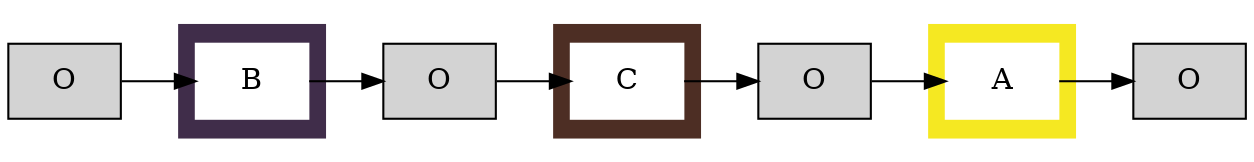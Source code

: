 digraph G {
node[shape=record];
rankdir="LR"n0[label = "O",style=filled]
n1[label = "O",style=filled];
n2[label = "O",style=filled];
n3[label = "O",style=filled];

        subgraph cluster_0 {
                style=filled;
                color="#402d4a";
                node [style=filled,color=white];
                B;
        }

        subgraph cluster_1 {
                style=filled;
                color="#4d2e24";
                node [style=filled,color=white];
                C;
        }

        subgraph cluster_2 {
                style=filled;
                color="#f5e822";
                node [style=filled,color=white];
                A;
        }
n0 -> B;
B -> n1;
n1 -> C;
C -> n2;
n2 -> A;
A -> n3;

}
